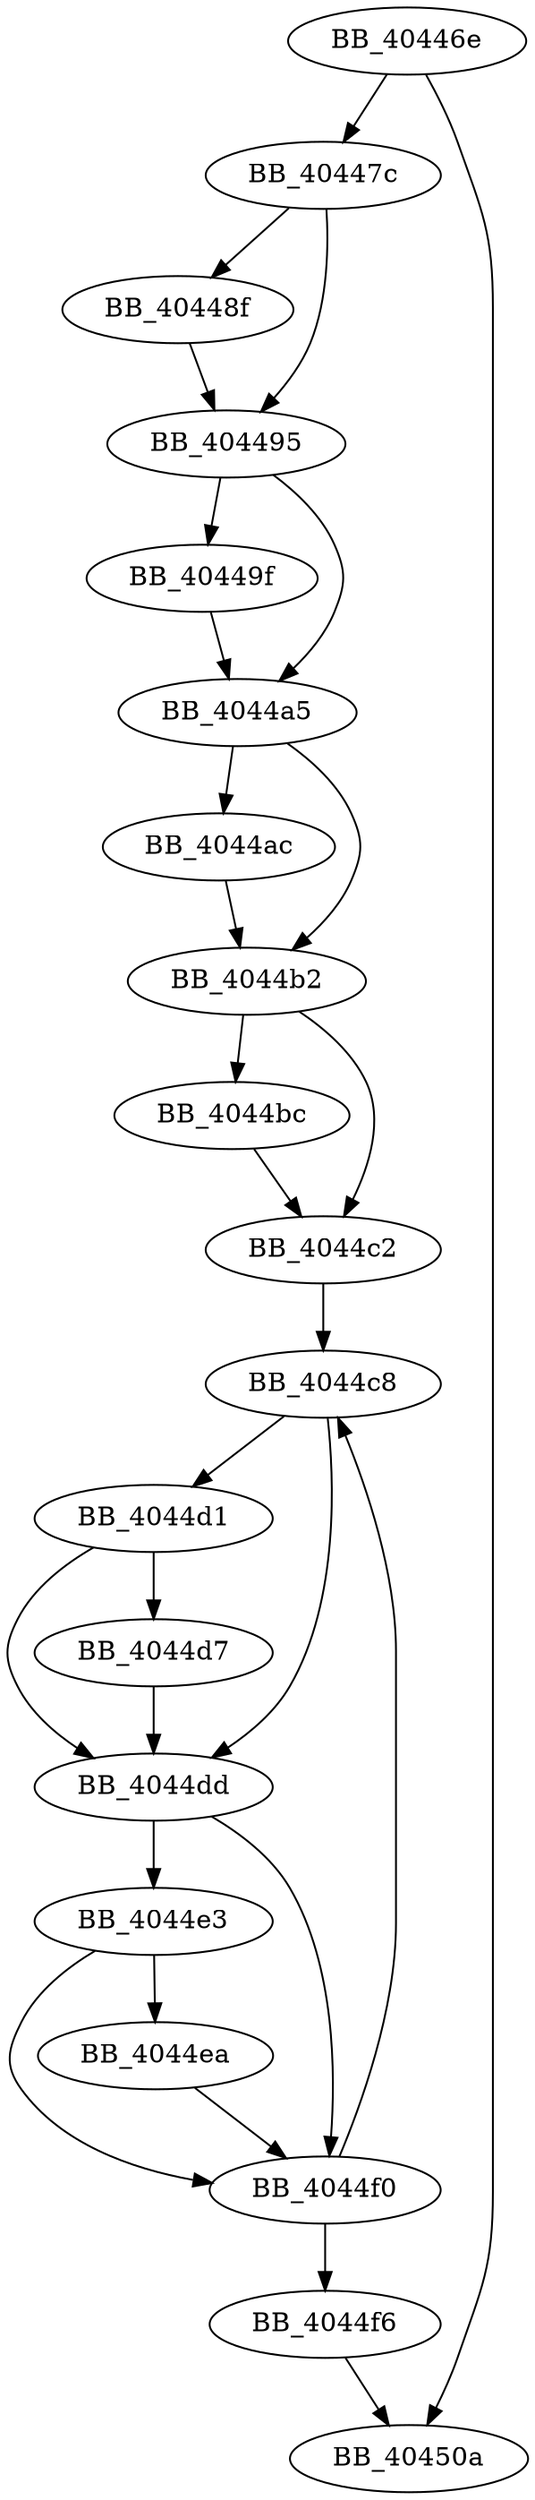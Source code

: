 DiGraph ___removelocaleref{
BB_40446e->BB_40447c
BB_40446e->BB_40450a
BB_40447c->BB_40448f
BB_40447c->BB_404495
BB_40448f->BB_404495
BB_404495->BB_40449f
BB_404495->BB_4044a5
BB_40449f->BB_4044a5
BB_4044a5->BB_4044ac
BB_4044a5->BB_4044b2
BB_4044ac->BB_4044b2
BB_4044b2->BB_4044bc
BB_4044b2->BB_4044c2
BB_4044bc->BB_4044c2
BB_4044c2->BB_4044c8
BB_4044c8->BB_4044d1
BB_4044c8->BB_4044dd
BB_4044d1->BB_4044d7
BB_4044d1->BB_4044dd
BB_4044d7->BB_4044dd
BB_4044dd->BB_4044e3
BB_4044dd->BB_4044f0
BB_4044e3->BB_4044ea
BB_4044e3->BB_4044f0
BB_4044ea->BB_4044f0
BB_4044f0->BB_4044c8
BB_4044f0->BB_4044f6
BB_4044f6->BB_40450a
}
